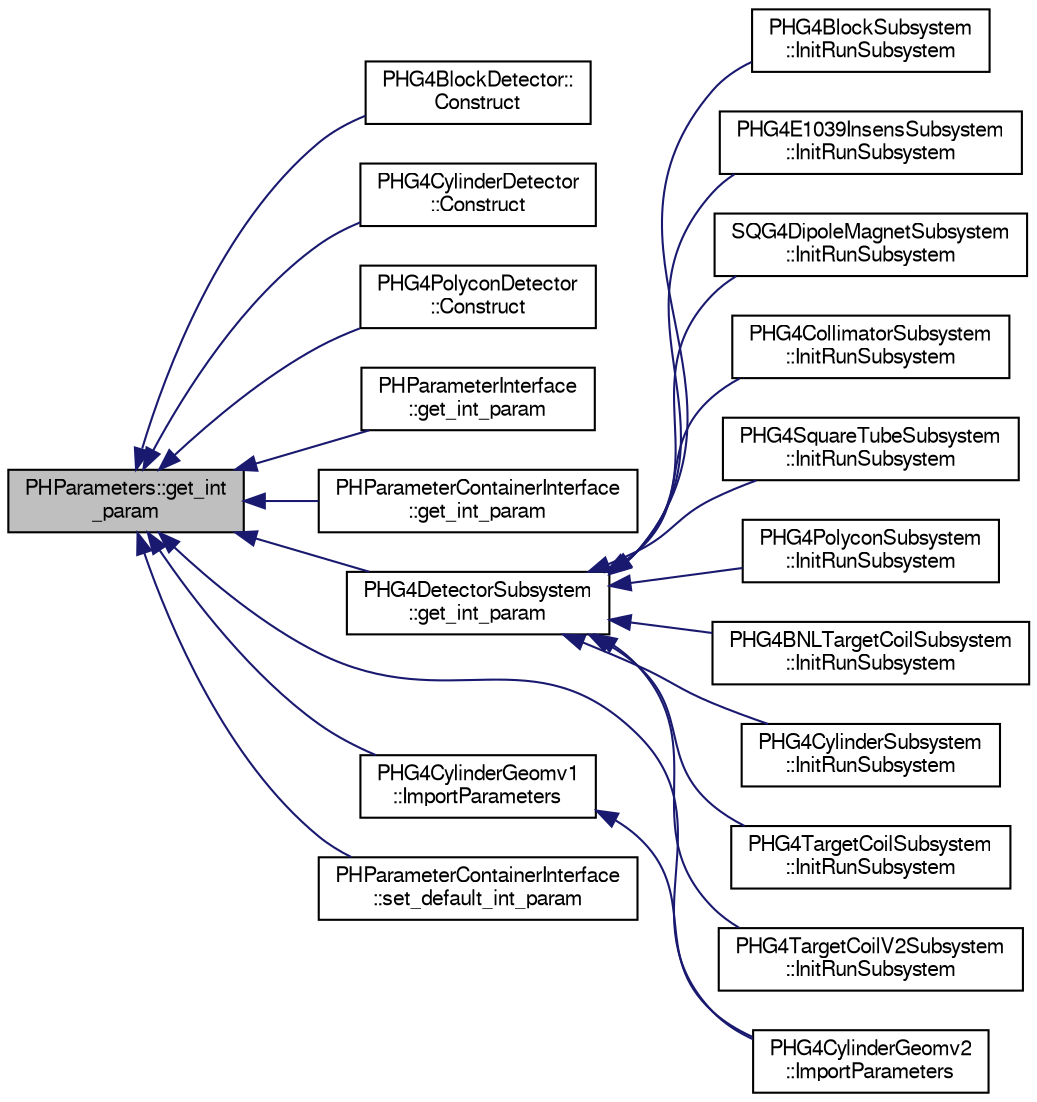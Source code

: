 digraph "PHParameters::get_int_param"
{
  bgcolor="transparent";
  edge [fontname="FreeSans",fontsize="10",labelfontname="FreeSans",labelfontsize="10"];
  node [fontname="FreeSans",fontsize="10",shape=record];
  rankdir="LR";
  Node1 [label="PHParameters::get_int\l_param",height=0.2,width=0.4,color="black", fillcolor="grey75", style="filled" fontcolor="black"];
  Node1 -> Node2 [dir="back",color="midnightblue",fontsize="10",style="solid",fontname="FreeSans"];
  Node2 [label="PHG4BlockDetector::\lConstruct",height=0.2,width=0.4,color="black",URL="$dc/d36/classPHG4BlockDetector.html#aaca6af5fccde9dcfdc03ff3033569db2",tooltip="construct "];
  Node1 -> Node3 [dir="back",color="midnightblue",fontsize="10",style="solid",fontname="FreeSans"];
  Node3 [label="PHG4CylinderDetector\l::Construct",height=0.2,width=0.4,color="black",URL="$d3/d95/classPHG4CylinderDetector.html#a6fa5431545a727e69c380d93d141357f",tooltip="construct "];
  Node1 -> Node4 [dir="back",color="midnightblue",fontsize="10",style="solid",fontname="FreeSans"];
  Node4 [label="PHG4PolyconDetector\l::Construct",height=0.2,width=0.4,color="black",URL="$d8/db8/classPHG4PolyconDetector.html#a78253ae45c0a5aadaa7120e7178ccca1",tooltip="construct "];
  Node1 -> Node5 [dir="back",color="midnightblue",fontsize="10",style="solid",fontname="FreeSans"];
  Node5 [label="PHParameterInterface\l::get_int_param",height=0.2,width=0.4,color="black",URL="$d4/d31/classPHParameterInterface.html#a0198091b361ca684ba272828613ed9a4"];
  Node1 -> Node6 [dir="back",color="midnightblue",fontsize="10",style="solid",fontname="FreeSans"];
  Node6 [label="PHParameterContainerInterface\l::get_int_param",height=0.2,width=0.4,color="black",URL="$da/d11/classPHParameterContainerInterface.html#a350d2a032faed767896cfd4a762595b6"];
  Node1 -> Node7 [dir="back",color="midnightblue",fontsize="10",style="solid",fontname="FreeSans"];
  Node7 [label="PHG4DetectorSubsystem\l::get_int_param",height=0.2,width=0.4,color="black",URL="$d5/d29/classPHG4DetectorSubsystem.html#a0782302d2c93bb541eb2bc6c642b047b"];
  Node7 -> Node8 [dir="back",color="midnightblue",fontsize="10",style="solid",fontname="FreeSans"];
  Node8 [label="PHG4BlockSubsystem\l::InitRunSubsystem",height=0.2,width=0.4,color="black",URL="$df/d14/classPHG4BlockSubsystem.html#ac0d173351f388609274a5105753746c3",tooltip="InitRunSubsystem. "];
  Node7 -> Node9 [dir="back",color="midnightblue",fontsize="10",style="solid",fontname="FreeSans"];
  Node9 [label="PHG4E1039InsensSubsystem\l::InitRunSubsystem",height=0.2,width=0.4,color="black",URL="$d9/d43/classPHG4E1039InsensSubsystem.html#a5b33838350511d45e3d69556ae38d3c4",tooltip="InitRunSubsystem. "];
  Node7 -> Node10 [dir="back",color="midnightblue",fontsize="10",style="solid",fontname="FreeSans"];
  Node10 [label="SQG4DipoleMagnetSubsystem\l::InitRunSubsystem",height=0.2,width=0.4,color="black",URL="$dc/d3f/classSQG4DipoleMagnetSubsystem.html#ad00f117a06a70051c1fa87e9f45661f4",tooltip="InitRunSubsystem. "];
  Node7 -> Node11 [dir="back",color="midnightblue",fontsize="10",style="solid",fontname="FreeSans"];
  Node11 [label="PHG4CollimatorSubsystem\l::InitRunSubsystem",height=0.2,width=0.4,color="black",URL="$de/d78/classPHG4CollimatorSubsystem.html#a92f9e8f0d2891f34d9a638a76577a6b2",tooltip="InitRunSubsystem. "];
  Node7 -> Node12 [dir="back",color="midnightblue",fontsize="10",style="solid",fontname="FreeSans"];
  Node12 [label="PHG4SquareTubeSubsystem\l::InitRunSubsystem",height=0.2,width=0.4,color="black",URL="$d4/d2d/classPHG4SquareTubeSubsystem.html#a5b92b85e8435b833679496938bc6c4d8",tooltip="InitRunSubsystem. "];
  Node7 -> Node13 [dir="back",color="midnightblue",fontsize="10",style="solid",fontname="FreeSans"];
  Node13 [label="PHG4PolyconSubsystem\l::InitRunSubsystem",height=0.2,width=0.4,color="black",URL="$d6/d12/classPHG4PolyconSubsystem.html#aaeebd3d4f0dc15785098c0dcb44b6740",tooltip="init runwise stuff "];
  Node7 -> Node14 [dir="back",color="midnightblue",fontsize="10",style="solid",fontname="FreeSans"];
  Node14 [label="PHG4BNLTargetCoilSubsystem\l::InitRunSubsystem",height=0.2,width=0.4,color="black",URL="$d9/df7/classPHG4BNLTargetCoilSubsystem.html#a51eacfee4ecd504d8a424baa292de510",tooltip="init runwise stuff "];
  Node7 -> Node15 [dir="back",color="midnightblue",fontsize="10",style="solid",fontname="FreeSans"];
  Node15 [label="PHG4CylinderSubsystem\l::InitRunSubsystem",height=0.2,width=0.4,color="black",URL="$db/dc5/classPHG4CylinderSubsystem.html#a034cd0c643ec03070dcaf5f3bae175e0",tooltip="init runwise stuff "];
  Node7 -> Node16 [dir="back",color="midnightblue",fontsize="10",style="solid",fontname="FreeSans"];
  Node16 [label="PHG4TargetCoilSubsystem\l::InitRunSubsystem",height=0.2,width=0.4,color="black",URL="$d8/d86/classPHG4TargetCoilSubsystem.html#ab2523afc854bd0070f5de6bd2448664e",tooltip="init runwise stuff "];
  Node7 -> Node17 [dir="back",color="midnightblue",fontsize="10",style="solid",fontname="FreeSans"];
  Node17 [label="PHG4TargetCoilV2Subsystem\l::InitRunSubsystem",height=0.2,width=0.4,color="black",URL="$db/ddf/classPHG4TargetCoilV2Subsystem.html#a90105993fc507bc86e1605a1ea0f5b28",tooltip="init runwise stuff "];
  Node1 -> Node18 [dir="back",color="midnightblue",fontsize="10",style="solid",fontname="FreeSans"];
  Node18 [label="PHG4CylinderGeomv2\l::ImportParameters",height=0.2,width=0.4,color="black",URL="$d1/df3/classPHG4CylinderGeomv2.html#ae660d920fd9c780b4cc92b92037aeb0e",tooltip="load parameters from PHParameters, which interface to Database/XML/ROOT files "];
  Node1 -> Node19 [dir="back",color="midnightblue",fontsize="10",style="solid",fontname="FreeSans"];
  Node19 [label="PHG4CylinderGeomv1\l::ImportParameters",height=0.2,width=0.4,color="black",URL="$d3/d63/classPHG4CylinderGeomv1.html#accabd2d72bf6949d7e6daefbc93e8ab2",tooltip="load parameters from PHParameters, which interface to Database/XML/ROOT files "];
  Node19 -> Node18 [dir="back",color="midnightblue",fontsize="10",style="solid",fontname="FreeSans"];
  Node1 -> Node20 [dir="back",color="midnightblue",fontsize="10",style="solid",fontname="FreeSans"];
  Node20 [label="PHParameterContainerInterface\l::set_default_int_param",height=0.2,width=0.4,color="black",URL="$da/d11/classPHParameterContainerInterface.html#af276ea53e01f255616e1f37fcf4f5f86"];
}
